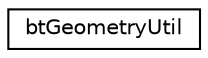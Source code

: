 digraph "Graphical Class Hierarchy"
{
  edge [fontname="Helvetica",fontsize="10",labelfontname="Helvetica",labelfontsize="10"];
  node [fontname="Helvetica",fontsize="10",shape=record];
  rankdir="LR";
  Node1 [label="btGeometryUtil",height=0.2,width=0.4,color="black", fillcolor="white", style="filled",URL="$classbt_geometry_util.html",tooltip="The btGeometryUtil helper class provides a few methods to convert between plane equations and vertice..."];
}
